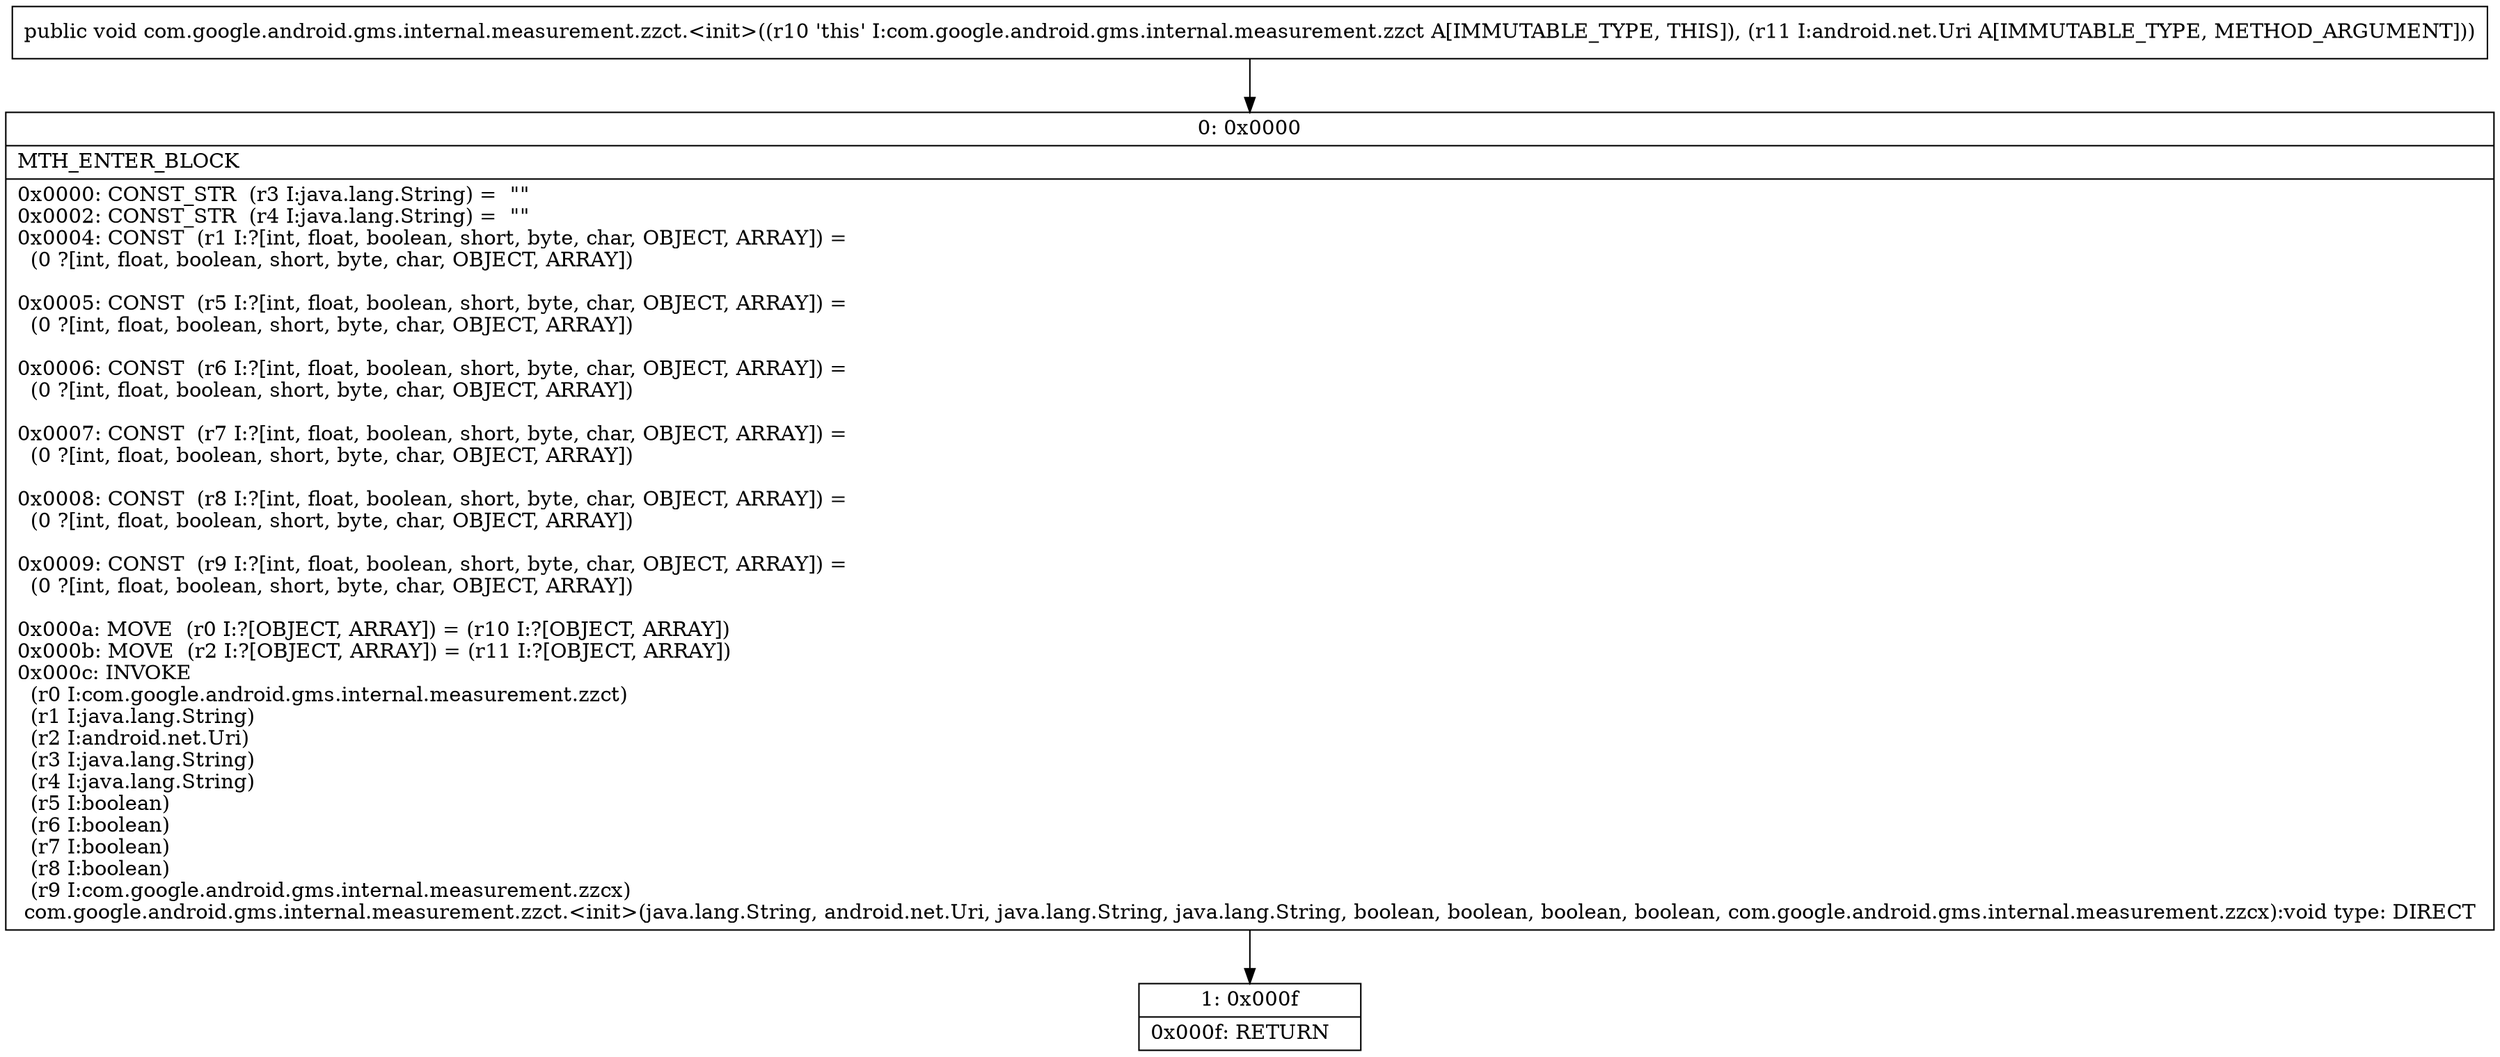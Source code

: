 digraph "CFG forcom.google.android.gms.internal.measurement.zzct.\<init\>(Landroid\/net\/Uri;)V" {
Node_0 [shape=record,label="{0\:\ 0x0000|MTH_ENTER_BLOCK\l|0x0000: CONST_STR  (r3 I:java.lang.String) =  \"\" \l0x0002: CONST_STR  (r4 I:java.lang.String) =  \"\" \l0x0004: CONST  (r1 I:?[int, float, boolean, short, byte, char, OBJECT, ARRAY]) = \l  (0 ?[int, float, boolean, short, byte, char, OBJECT, ARRAY])\l \l0x0005: CONST  (r5 I:?[int, float, boolean, short, byte, char, OBJECT, ARRAY]) = \l  (0 ?[int, float, boolean, short, byte, char, OBJECT, ARRAY])\l \l0x0006: CONST  (r6 I:?[int, float, boolean, short, byte, char, OBJECT, ARRAY]) = \l  (0 ?[int, float, boolean, short, byte, char, OBJECT, ARRAY])\l \l0x0007: CONST  (r7 I:?[int, float, boolean, short, byte, char, OBJECT, ARRAY]) = \l  (0 ?[int, float, boolean, short, byte, char, OBJECT, ARRAY])\l \l0x0008: CONST  (r8 I:?[int, float, boolean, short, byte, char, OBJECT, ARRAY]) = \l  (0 ?[int, float, boolean, short, byte, char, OBJECT, ARRAY])\l \l0x0009: CONST  (r9 I:?[int, float, boolean, short, byte, char, OBJECT, ARRAY]) = \l  (0 ?[int, float, boolean, short, byte, char, OBJECT, ARRAY])\l \l0x000a: MOVE  (r0 I:?[OBJECT, ARRAY]) = (r10 I:?[OBJECT, ARRAY]) \l0x000b: MOVE  (r2 I:?[OBJECT, ARRAY]) = (r11 I:?[OBJECT, ARRAY]) \l0x000c: INVOKE  \l  (r0 I:com.google.android.gms.internal.measurement.zzct)\l  (r1 I:java.lang.String)\l  (r2 I:android.net.Uri)\l  (r3 I:java.lang.String)\l  (r4 I:java.lang.String)\l  (r5 I:boolean)\l  (r6 I:boolean)\l  (r7 I:boolean)\l  (r8 I:boolean)\l  (r9 I:com.google.android.gms.internal.measurement.zzcx)\l com.google.android.gms.internal.measurement.zzct.\<init\>(java.lang.String, android.net.Uri, java.lang.String, java.lang.String, boolean, boolean, boolean, boolean, com.google.android.gms.internal.measurement.zzcx):void type: DIRECT \l}"];
Node_1 [shape=record,label="{1\:\ 0x000f|0x000f: RETURN   \l}"];
MethodNode[shape=record,label="{public void com.google.android.gms.internal.measurement.zzct.\<init\>((r10 'this' I:com.google.android.gms.internal.measurement.zzct A[IMMUTABLE_TYPE, THIS]), (r11 I:android.net.Uri A[IMMUTABLE_TYPE, METHOD_ARGUMENT])) }"];
MethodNode -> Node_0;
Node_0 -> Node_1;
}

